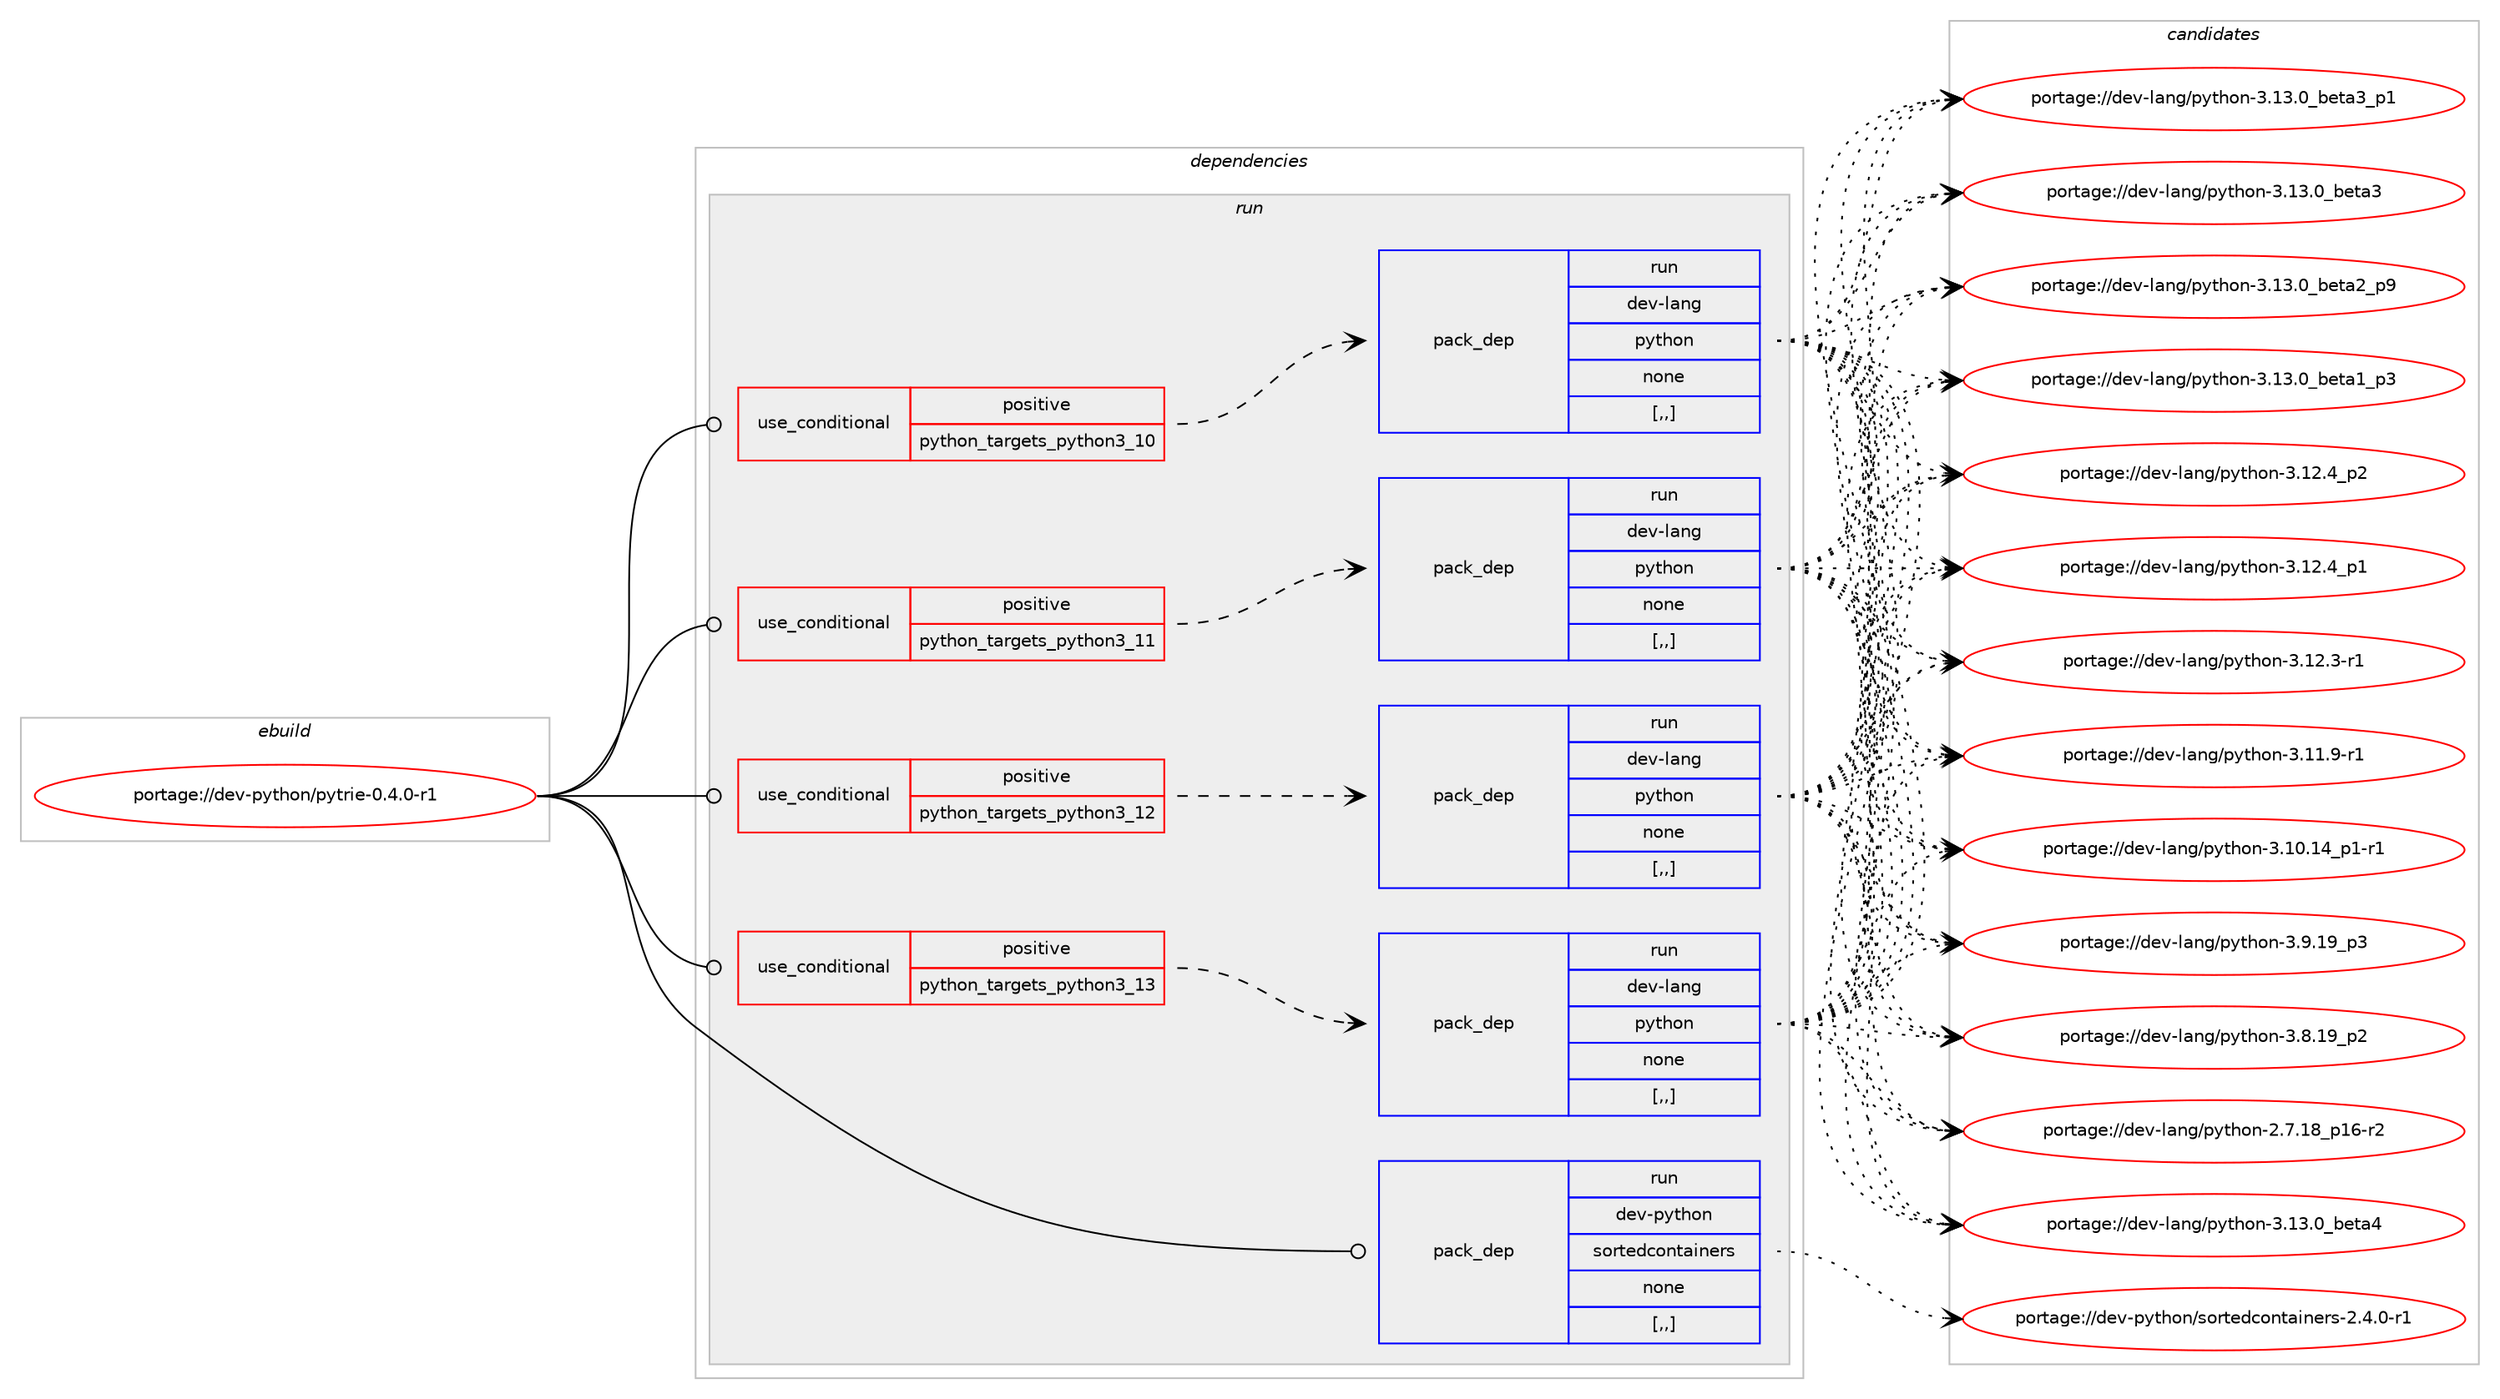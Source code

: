 digraph prolog {

# *************
# Graph options
# *************

newrank=true;
concentrate=true;
compound=true;
graph [rankdir=LR,fontname=Helvetica,fontsize=10,ranksep=1.5];#, ranksep=2.5, nodesep=0.2];
edge  [arrowhead=vee];
node  [fontname=Helvetica,fontsize=10];

# **********
# The ebuild
# **********

subgraph cluster_leftcol {
color=gray;
label=<<i>ebuild</i>>;
id [label="portage://dev-python/pytrie-0.4.0-r1", color=red, width=4, href="../dev-python/pytrie-0.4.0-r1.svg"];
}

# ****************
# The dependencies
# ****************

subgraph cluster_midcol {
color=gray;
label=<<i>dependencies</i>>;
subgraph cluster_compile {
fillcolor="#eeeeee";
style=filled;
label=<<i>compile</i>>;
}
subgraph cluster_compileandrun {
fillcolor="#eeeeee";
style=filled;
label=<<i>compile and run</i>>;
}
subgraph cluster_run {
fillcolor="#eeeeee";
style=filled;
label=<<i>run</i>>;
subgraph cond38588 {
dependency160944 [label=<<TABLE BORDER="0" CELLBORDER="1" CELLSPACING="0" CELLPADDING="4"><TR><TD ROWSPAN="3" CELLPADDING="10">use_conditional</TD></TR><TR><TD>positive</TD></TR><TR><TD>python_targets_python3_10</TD></TR></TABLE>>, shape=none, color=red];
subgraph pack121085 {
dependency160945 [label=<<TABLE BORDER="0" CELLBORDER="1" CELLSPACING="0" CELLPADDING="4" WIDTH="220"><TR><TD ROWSPAN="6" CELLPADDING="30">pack_dep</TD></TR><TR><TD WIDTH="110">run</TD></TR><TR><TD>dev-lang</TD></TR><TR><TD>python</TD></TR><TR><TD>none</TD></TR><TR><TD>[,,]</TD></TR></TABLE>>, shape=none, color=blue];
}
dependency160944:e -> dependency160945:w [weight=20,style="dashed",arrowhead="vee"];
}
id:e -> dependency160944:w [weight=20,style="solid",arrowhead="odot"];
subgraph cond38589 {
dependency160946 [label=<<TABLE BORDER="0" CELLBORDER="1" CELLSPACING="0" CELLPADDING="4"><TR><TD ROWSPAN="3" CELLPADDING="10">use_conditional</TD></TR><TR><TD>positive</TD></TR><TR><TD>python_targets_python3_11</TD></TR></TABLE>>, shape=none, color=red];
subgraph pack121086 {
dependency160947 [label=<<TABLE BORDER="0" CELLBORDER="1" CELLSPACING="0" CELLPADDING="4" WIDTH="220"><TR><TD ROWSPAN="6" CELLPADDING="30">pack_dep</TD></TR><TR><TD WIDTH="110">run</TD></TR><TR><TD>dev-lang</TD></TR><TR><TD>python</TD></TR><TR><TD>none</TD></TR><TR><TD>[,,]</TD></TR></TABLE>>, shape=none, color=blue];
}
dependency160946:e -> dependency160947:w [weight=20,style="dashed",arrowhead="vee"];
}
id:e -> dependency160946:w [weight=20,style="solid",arrowhead="odot"];
subgraph cond38590 {
dependency160948 [label=<<TABLE BORDER="0" CELLBORDER="1" CELLSPACING="0" CELLPADDING="4"><TR><TD ROWSPAN="3" CELLPADDING="10">use_conditional</TD></TR><TR><TD>positive</TD></TR><TR><TD>python_targets_python3_12</TD></TR></TABLE>>, shape=none, color=red];
subgraph pack121087 {
dependency160949 [label=<<TABLE BORDER="0" CELLBORDER="1" CELLSPACING="0" CELLPADDING="4" WIDTH="220"><TR><TD ROWSPAN="6" CELLPADDING="30">pack_dep</TD></TR><TR><TD WIDTH="110">run</TD></TR><TR><TD>dev-lang</TD></TR><TR><TD>python</TD></TR><TR><TD>none</TD></TR><TR><TD>[,,]</TD></TR></TABLE>>, shape=none, color=blue];
}
dependency160948:e -> dependency160949:w [weight=20,style="dashed",arrowhead="vee"];
}
id:e -> dependency160948:w [weight=20,style="solid",arrowhead="odot"];
subgraph cond38591 {
dependency160950 [label=<<TABLE BORDER="0" CELLBORDER="1" CELLSPACING="0" CELLPADDING="4"><TR><TD ROWSPAN="3" CELLPADDING="10">use_conditional</TD></TR><TR><TD>positive</TD></TR><TR><TD>python_targets_python3_13</TD></TR></TABLE>>, shape=none, color=red];
subgraph pack121088 {
dependency160951 [label=<<TABLE BORDER="0" CELLBORDER="1" CELLSPACING="0" CELLPADDING="4" WIDTH="220"><TR><TD ROWSPAN="6" CELLPADDING="30">pack_dep</TD></TR><TR><TD WIDTH="110">run</TD></TR><TR><TD>dev-lang</TD></TR><TR><TD>python</TD></TR><TR><TD>none</TD></TR><TR><TD>[,,]</TD></TR></TABLE>>, shape=none, color=blue];
}
dependency160950:e -> dependency160951:w [weight=20,style="dashed",arrowhead="vee"];
}
id:e -> dependency160950:w [weight=20,style="solid",arrowhead="odot"];
subgraph pack121089 {
dependency160952 [label=<<TABLE BORDER="0" CELLBORDER="1" CELLSPACING="0" CELLPADDING="4" WIDTH="220"><TR><TD ROWSPAN="6" CELLPADDING="30">pack_dep</TD></TR><TR><TD WIDTH="110">run</TD></TR><TR><TD>dev-python</TD></TR><TR><TD>sortedcontainers</TD></TR><TR><TD>none</TD></TR><TR><TD>[,,]</TD></TR></TABLE>>, shape=none, color=blue];
}
id:e -> dependency160952:w [weight=20,style="solid",arrowhead="odot"];
}
}

# **************
# The candidates
# **************

subgraph cluster_choices {
rank=same;
color=gray;
label=<<i>candidates</i>>;

subgraph choice121085 {
color=black;
nodesep=1;
choice1001011184510897110103471121211161041111104551464951464895981011169752 [label="portage://dev-lang/python-3.13.0_beta4", color=red, width=4,href="../dev-lang/python-3.13.0_beta4.svg"];
choice10010111845108971101034711212111610411111045514649514648959810111697519511249 [label="portage://dev-lang/python-3.13.0_beta3_p1", color=red, width=4,href="../dev-lang/python-3.13.0_beta3_p1.svg"];
choice1001011184510897110103471121211161041111104551464951464895981011169751 [label="portage://dev-lang/python-3.13.0_beta3", color=red, width=4,href="../dev-lang/python-3.13.0_beta3.svg"];
choice10010111845108971101034711212111610411111045514649514648959810111697509511257 [label="portage://dev-lang/python-3.13.0_beta2_p9", color=red, width=4,href="../dev-lang/python-3.13.0_beta2_p9.svg"];
choice10010111845108971101034711212111610411111045514649514648959810111697499511251 [label="portage://dev-lang/python-3.13.0_beta1_p3", color=red, width=4,href="../dev-lang/python-3.13.0_beta1_p3.svg"];
choice100101118451089711010347112121116104111110455146495046529511250 [label="portage://dev-lang/python-3.12.4_p2", color=red, width=4,href="../dev-lang/python-3.12.4_p2.svg"];
choice100101118451089711010347112121116104111110455146495046529511249 [label="portage://dev-lang/python-3.12.4_p1", color=red, width=4,href="../dev-lang/python-3.12.4_p1.svg"];
choice100101118451089711010347112121116104111110455146495046514511449 [label="portage://dev-lang/python-3.12.3-r1", color=red, width=4,href="../dev-lang/python-3.12.3-r1.svg"];
choice100101118451089711010347112121116104111110455146494946574511449 [label="portage://dev-lang/python-3.11.9-r1", color=red, width=4,href="../dev-lang/python-3.11.9-r1.svg"];
choice100101118451089711010347112121116104111110455146494846495295112494511449 [label="portage://dev-lang/python-3.10.14_p1-r1", color=red, width=4,href="../dev-lang/python-3.10.14_p1-r1.svg"];
choice100101118451089711010347112121116104111110455146574649579511251 [label="portage://dev-lang/python-3.9.19_p3", color=red, width=4,href="../dev-lang/python-3.9.19_p3.svg"];
choice100101118451089711010347112121116104111110455146564649579511250 [label="portage://dev-lang/python-3.8.19_p2", color=red, width=4,href="../dev-lang/python-3.8.19_p2.svg"];
choice100101118451089711010347112121116104111110455046554649569511249544511450 [label="portage://dev-lang/python-2.7.18_p16-r2", color=red, width=4,href="../dev-lang/python-2.7.18_p16-r2.svg"];
dependency160945:e -> choice1001011184510897110103471121211161041111104551464951464895981011169752:w [style=dotted,weight="100"];
dependency160945:e -> choice10010111845108971101034711212111610411111045514649514648959810111697519511249:w [style=dotted,weight="100"];
dependency160945:e -> choice1001011184510897110103471121211161041111104551464951464895981011169751:w [style=dotted,weight="100"];
dependency160945:e -> choice10010111845108971101034711212111610411111045514649514648959810111697509511257:w [style=dotted,weight="100"];
dependency160945:e -> choice10010111845108971101034711212111610411111045514649514648959810111697499511251:w [style=dotted,weight="100"];
dependency160945:e -> choice100101118451089711010347112121116104111110455146495046529511250:w [style=dotted,weight="100"];
dependency160945:e -> choice100101118451089711010347112121116104111110455146495046529511249:w [style=dotted,weight="100"];
dependency160945:e -> choice100101118451089711010347112121116104111110455146495046514511449:w [style=dotted,weight="100"];
dependency160945:e -> choice100101118451089711010347112121116104111110455146494946574511449:w [style=dotted,weight="100"];
dependency160945:e -> choice100101118451089711010347112121116104111110455146494846495295112494511449:w [style=dotted,weight="100"];
dependency160945:e -> choice100101118451089711010347112121116104111110455146574649579511251:w [style=dotted,weight="100"];
dependency160945:e -> choice100101118451089711010347112121116104111110455146564649579511250:w [style=dotted,weight="100"];
dependency160945:e -> choice100101118451089711010347112121116104111110455046554649569511249544511450:w [style=dotted,weight="100"];
}
subgraph choice121086 {
color=black;
nodesep=1;
choice1001011184510897110103471121211161041111104551464951464895981011169752 [label="portage://dev-lang/python-3.13.0_beta4", color=red, width=4,href="../dev-lang/python-3.13.0_beta4.svg"];
choice10010111845108971101034711212111610411111045514649514648959810111697519511249 [label="portage://dev-lang/python-3.13.0_beta3_p1", color=red, width=4,href="../dev-lang/python-3.13.0_beta3_p1.svg"];
choice1001011184510897110103471121211161041111104551464951464895981011169751 [label="portage://dev-lang/python-3.13.0_beta3", color=red, width=4,href="../dev-lang/python-3.13.0_beta3.svg"];
choice10010111845108971101034711212111610411111045514649514648959810111697509511257 [label="portage://dev-lang/python-3.13.0_beta2_p9", color=red, width=4,href="../dev-lang/python-3.13.0_beta2_p9.svg"];
choice10010111845108971101034711212111610411111045514649514648959810111697499511251 [label="portage://dev-lang/python-3.13.0_beta1_p3", color=red, width=4,href="../dev-lang/python-3.13.0_beta1_p3.svg"];
choice100101118451089711010347112121116104111110455146495046529511250 [label="portage://dev-lang/python-3.12.4_p2", color=red, width=4,href="../dev-lang/python-3.12.4_p2.svg"];
choice100101118451089711010347112121116104111110455146495046529511249 [label="portage://dev-lang/python-3.12.4_p1", color=red, width=4,href="../dev-lang/python-3.12.4_p1.svg"];
choice100101118451089711010347112121116104111110455146495046514511449 [label="portage://dev-lang/python-3.12.3-r1", color=red, width=4,href="../dev-lang/python-3.12.3-r1.svg"];
choice100101118451089711010347112121116104111110455146494946574511449 [label="portage://dev-lang/python-3.11.9-r1", color=red, width=4,href="../dev-lang/python-3.11.9-r1.svg"];
choice100101118451089711010347112121116104111110455146494846495295112494511449 [label="portage://dev-lang/python-3.10.14_p1-r1", color=red, width=4,href="../dev-lang/python-3.10.14_p1-r1.svg"];
choice100101118451089711010347112121116104111110455146574649579511251 [label="portage://dev-lang/python-3.9.19_p3", color=red, width=4,href="../dev-lang/python-3.9.19_p3.svg"];
choice100101118451089711010347112121116104111110455146564649579511250 [label="portage://dev-lang/python-3.8.19_p2", color=red, width=4,href="../dev-lang/python-3.8.19_p2.svg"];
choice100101118451089711010347112121116104111110455046554649569511249544511450 [label="portage://dev-lang/python-2.7.18_p16-r2", color=red, width=4,href="../dev-lang/python-2.7.18_p16-r2.svg"];
dependency160947:e -> choice1001011184510897110103471121211161041111104551464951464895981011169752:w [style=dotted,weight="100"];
dependency160947:e -> choice10010111845108971101034711212111610411111045514649514648959810111697519511249:w [style=dotted,weight="100"];
dependency160947:e -> choice1001011184510897110103471121211161041111104551464951464895981011169751:w [style=dotted,weight="100"];
dependency160947:e -> choice10010111845108971101034711212111610411111045514649514648959810111697509511257:w [style=dotted,weight="100"];
dependency160947:e -> choice10010111845108971101034711212111610411111045514649514648959810111697499511251:w [style=dotted,weight="100"];
dependency160947:e -> choice100101118451089711010347112121116104111110455146495046529511250:w [style=dotted,weight="100"];
dependency160947:e -> choice100101118451089711010347112121116104111110455146495046529511249:w [style=dotted,weight="100"];
dependency160947:e -> choice100101118451089711010347112121116104111110455146495046514511449:w [style=dotted,weight="100"];
dependency160947:e -> choice100101118451089711010347112121116104111110455146494946574511449:w [style=dotted,weight="100"];
dependency160947:e -> choice100101118451089711010347112121116104111110455146494846495295112494511449:w [style=dotted,weight="100"];
dependency160947:e -> choice100101118451089711010347112121116104111110455146574649579511251:w [style=dotted,weight="100"];
dependency160947:e -> choice100101118451089711010347112121116104111110455146564649579511250:w [style=dotted,weight="100"];
dependency160947:e -> choice100101118451089711010347112121116104111110455046554649569511249544511450:w [style=dotted,weight="100"];
}
subgraph choice121087 {
color=black;
nodesep=1;
choice1001011184510897110103471121211161041111104551464951464895981011169752 [label="portage://dev-lang/python-3.13.0_beta4", color=red, width=4,href="../dev-lang/python-3.13.0_beta4.svg"];
choice10010111845108971101034711212111610411111045514649514648959810111697519511249 [label="portage://dev-lang/python-3.13.0_beta3_p1", color=red, width=4,href="../dev-lang/python-3.13.0_beta3_p1.svg"];
choice1001011184510897110103471121211161041111104551464951464895981011169751 [label="portage://dev-lang/python-3.13.0_beta3", color=red, width=4,href="../dev-lang/python-3.13.0_beta3.svg"];
choice10010111845108971101034711212111610411111045514649514648959810111697509511257 [label="portage://dev-lang/python-3.13.0_beta2_p9", color=red, width=4,href="../dev-lang/python-3.13.0_beta2_p9.svg"];
choice10010111845108971101034711212111610411111045514649514648959810111697499511251 [label="portage://dev-lang/python-3.13.0_beta1_p3", color=red, width=4,href="../dev-lang/python-3.13.0_beta1_p3.svg"];
choice100101118451089711010347112121116104111110455146495046529511250 [label="portage://dev-lang/python-3.12.4_p2", color=red, width=4,href="../dev-lang/python-3.12.4_p2.svg"];
choice100101118451089711010347112121116104111110455146495046529511249 [label="portage://dev-lang/python-3.12.4_p1", color=red, width=4,href="../dev-lang/python-3.12.4_p1.svg"];
choice100101118451089711010347112121116104111110455146495046514511449 [label="portage://dev-lang/python-3.12.3-r1", color=red, width=4,href="../dev-lang/python-3.12.3-r1.svg"];
choice100101118451089711010347112121116104111110455146494946574511449 [label="portage://dev-lang/python-3.11.9-r1", color=red, width=4,href="../dev-lang/python-3.11.9-r1.svg"];
choice100101118451089711010347112121116104111110455146494846495295112494511449 [label="portage://dev-lang/python-3.10.14_p1-r1", color=red, width=4,href="../dev-lang/python-3.10.14_p1-r1.svg"];
choice100101118451089711010347112121116104111110455146574649579511251 [label="portage://dev-lang/python-3.9.19_p3", color=red, width=4,href="../dev-lang/python-3.9.19_p3.svg"];
choice100101118451089711010347112121116104111110455146564649579511250 [label="portage://dev-lang/python-3.8.19_p2", color=red, width=4,href="../dev-lang/python-3.8.19_p2.svg"];
choice100101118451089711010347112121116104111110455046554649569511249544511450 [label="portage://dev-lang/python-2.7.18_p16-r2", color=red, width=4,href="../dev-lang/python-2.7.18_p16-r2.svg"];
dependency160949:e -> choice1001011184510897110103471121211161041111104551464951464895981011169752:w [style=dotted,weight="100"];
dependency160949:e -> choice10010111845108971101034711212111610411111045514649514648959810111697519511249:w [style=dotted,weight="100"];
dependency160949:e -> choice1001011184510897110103471121211161041111104551464951464895981011169751:w [style=dotted,weight="100"];
dependency160949:e -> choice10010111845108971101034711212111610411111045514649514648959810111697509511257:w [style=dotted,weight="100"];
dependency160949:e -> choice10010111845108971101034711212111610411111045514649514648959810111697499511251:w [style=dotted,weight="100"];
dependency160949:e -> choice100101118451089711010347112121116104111110455146495046529511250:w [style=dotted,weight="100"];
dependency160949:e -> choice100101118451089711010347112121116104111110455146495046529511249:w [style=dotted,weight="100"];
dependency160949:e -> choice100101118451089711010347112121116104111110455146495046514511449:w [style=dotted,weight="100"];
dependency160949:e -> choice100101118451089711010347112121116104111110455146494946574511449:w [style=dotted,weight="100"];
dependency160949:e -> choice100101118451089711010347112121116104111110455146494846495295112494511449:w [style=dotted,weight="100"];
dependency160949:e -> choice100101118451089711010347112121116104111110455146574649579511251:w [style=dotted,weight="100"];
dependency160949:e -> choice100101118451089711010347112121116104111110455146564649579511250:w [style=dotted,weight="100"];
dependency160949:e -> choice100101118451089711010347112121116104111110455046554649569511249544511450:w [style=dotted,weight="100"];
}
subgraph choice121088 {
color=black;
nodesep=1;
choice1001011184510897110103471121211161041111104551464951464895981011169752 [label="portage://dev-lang/python-3.13.0_beta4", color=red, width=4,href="../dev-lang/python-3.13.0_beta4.svg"];
choice10010111845108971101034711212111610411111045514649514648959810111697519511249 [label="portage://dev-lang/python-3.13.0_beta3_p1", color=red, width=4,href="../dev-lang/python-3.13.0_beta3_p1.svg"];
choice1001011184510897110103471121211161041111104551464951464895981011169751 [label="portage://dev-lang/python-3.13.0_beta3", color=red, width=4,href="../dev-lang/python-3.13.0_beta3.svg"];
choice10010111845108971101034711212111610411111045514649514648959810111697509511257 [label="portage://dev-lang/python-3.13.0_beta2_p9", color=red, width=4,href="../dev-lang/python-3.13.0_beta2_p9.svg"];
choice10010111845108971101034711212111610411111045514649514648959810111697499511251 [label="portage://dev-lang/python-3.13.0_beta1_p3", color=red, width=4,href="../dev-lang/python-3.13.0_beta1_p3.svg"];
choice100101118451089711010347112121116104111110455146495046529511250 [label="portage://dev-lang/python-3.12.4_p2", color=red, width=4,href="../dev-lang/python-3.12.4_p2.svg"];
choice100101118451089711010347112121116104111110455146495046529511249 [label="portage://dev-lang/python-3.12.4_p1", color=red, width=4,href="../dev-lang/python-3.12.4_p1.svg"];
choice100101118451089711010347112121116104111110455146495046514511449 [label="portage://dev-lang/python-3.12.3-r1", color=red, width=4,href="../dev-lang/python-3.12.3-r1.svg"];
choice100101118451089711010347112121116104111110455146494946574511449 [label="portage://dev-lang/python-3.11.9-r1", color=red, width=4,href="../dev-lang/python-3.11.9-r1.svg"];
choice100101118451089711010347112121116104111110455146494846495295112494511449 [label="portage://dev-lang/python-3.10.14_p1-r1", color=red, width=4,href="../dev-lang/python-3.10.14_p1-r1.svg"];
choice100101118451089711010347112121116104111110455146574649579511251 [label="portage://dev-lang/python-3.9.19_p3", color=red, width=4,href="../dev-lang/python-3.9.19_p3.svg"];
choice100101118451089711010347112121116104111110455146564649579511250 [label="portage://dev-lang/python-3.8.19_p2", color=red, width=4,href="../dev-lang/python-3.8.19_p2.svg"];
choice100101118451089711010347112121116104111110455046554649569511249544511450 [label="portage://dev-lang/python-2.7.18_p16-r2", color=red, width=4,href="../dev-lang/python-2.7.18_p16-r2.svg"];
dependency160951:e -> choice1001011184510897110103471121211161041111104551464951464895981011169752:w [style=dotted,weight="100"];
dependency160951:e -> choice10010111845108971101034711212111610411111045514649514648959810111697519511249:w [style=dotted,weight="100"];
dependency160951:e -> choice1001011184510897110103471121211161041111104551464951464895981011169751:w [style=dotted,weight="100"];
dependency160951:e -> choice10010111845108971101034711212111610411111045514649514648959810111697509511257:w [style=dotted,weight="100"];
dependency160951:e -> choice10010111845108971101034711212111610411111045514649514648959810111697499511251:w [style=dotted,weight="100"];
dependency160951:e -> choice100101118451089711010347112121116104111110455146495046529511250:w [style=dotted,weight="100"];
dependency160951:e -> choice100101118451089711010347112121116104111110455146495046529511249:w [style=dotted,weight="100"];
dependency160951:e -> choice100101118451089711010347112121116104111110455146495046514511449:w [style=dotted,weight="100"];
dependency160951:e -> choice100101118451089711010347112121116104111110455146494946574511449:w [style=dotted,weight="100"];
dependency160951:e -> choice100101118451089711010347112121116104111110455146494846495295112494511449:w [style=dotted,weight="100"];
dependency160951:e -> choice100101118451089711010347112121116104111110455146574649579511251:w [style=dotted,weight="100"];
dependency160951:e -> choice100101118451089711010347112121116104111110455146564649579511250:w [style=dotted,weight="100"];
dependency160951:e -> choice100101118451089711010347112121116104111110455046554649569511249544511450:w [style=dotted,weight="100"];
}
subgraph choice121089 {
color=black;
nodesep=1;
choice100101118451121211161041111104711511111411610110099111110116971051101011141154550465246484511449 [label="portage://dev-python/sortedcontainers-2.4.0-r1", color=red, width=4,href="../dev-python/sortedcontainers-2.4.0-r1.svg"];
dependency160952:e -> choice100101118451121211161041111104711511111411610110099111110116971051101011141154550465246484511449:w [style=dotted,weight="100"];
}
}

}
